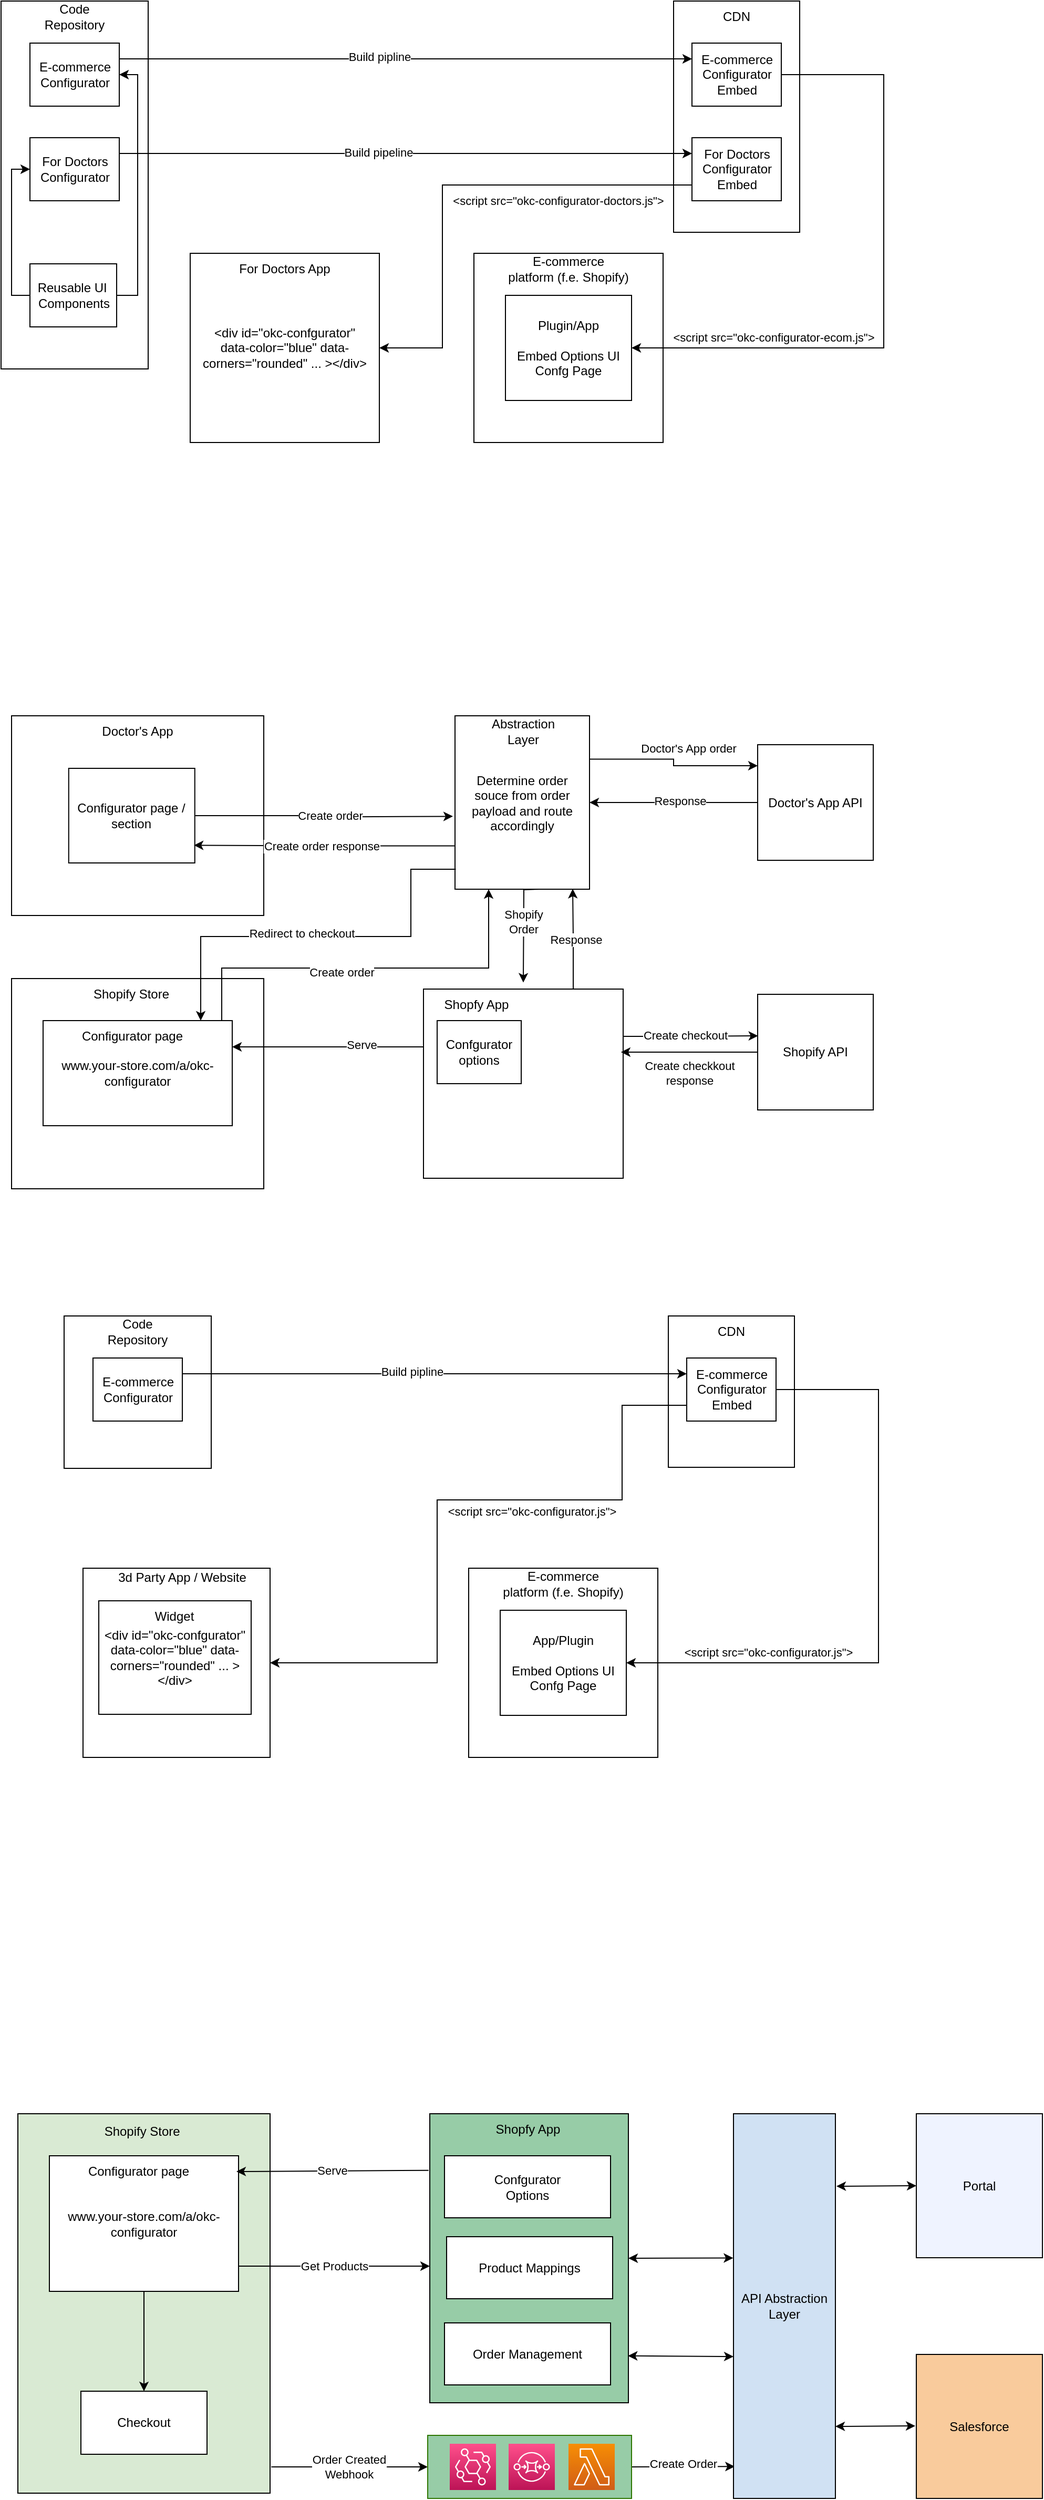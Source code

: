 <mxfile>
    <diagram id="AvKbdIqsQ4a2jeGNwHhI" name="Page-1">
        <mxGraphModel dx="1065" dy="674" grid="0" gridSize="10" guides="1" tooltips="1" connect="1" arrows="1" fold="1" page="0" pageScale="1" pageWidth="850" pageHeight="1100" math="0" shadow="0">
            <root>
                <mxCell id="0"/>
                <mxCell id="1" parent="0"/>
                <mxCell id="2" value="" style="rounded=0;whiteSpace=wrap;html=1;" parent="1" vertex="1">
                    <mxGeometry x="20" y="40" width="140" height="350" as="geometry"/>
                </mxCell>
                <mxCell id="3" value="Code Repository" style="text;html=1;strokeColor=none;fillColor=none;align=center;verticalAlign=middle;whiteSpace=wrap;rounded=0;" parent="1" vertex="1">
                    <mxGeometry x="60" y="40" width="60" height="30" as="geometry"/>
                </mxCell>
                <mxCell id="4" value="E-commerce&lt;br&gt;Configurator" style="rounded=0;whiteSpace=wrap;html=1;" parent="1" vertex="1">
                    <mxGeometry x="47.5" y="80" width="85" height="60" as="geometry"/>
                </mxCell>
                <mxCell id="5" value="For Doctors&lt;br&gt;Configurator" style="rounded=0;whiteSpace=wrap;html=1;" parent="1" vertex="1">
                    <mxGeometry x="47.5" y="170" width="85" height="60" as="geometry"/>
                </mxCell>
                <mxCell id="7" style="edgeStyle=orthogonalEdgeStyle;html=1;exitX=0;exitY=0.5;exitDx=0;exitDy=0;entryX=0;entryY=0.5;entryDx=0;entryDy=0;rounded=0;" parent="1" source="6" target="5" edge="1">
                    <mxGeometry relative="1" as="geometry">
                        <Array as="points">
                            <mxPoint x="30" y="320"/>
                            <mxPoint x="30" y="200"/>
                        </Array>
                    </mxGeometry>
                </mxCell>
                <mxCell id="8" style="edgeStyle=orthogonalEdgeStyle;rounded=0;html=1;entryX=1;entryY=0.5;entryDx=0;entryDy=0;" parent="1" source="6" target="4" edge="1">
                    <mxGeometry relative="1" as="geometry">
                        <Array as="points">
                            <mxPoint x="150" y="320"/>
                            <mxPoint x="150" y="110"/>
                        </Array>
                    </mxGeometry>
                </mxCell>
                <mxCell id="6" value="Reusable UI&amp;nbsp;&lt;br&gt;Components" style="rounded=0;whiteSpace=wrap;html=1;" parent="1" vertex="1">
                    <mxGeometry x="47.5" y="290" width="82.5" height="60" as="geometry"/>
                </mxCell>
                <mxCell id="9" value="" style="rounded=0;whiteSpace=wrap;html=1;" parent="1" vertex="1">
                    <mxGeometry x="660" y="40" width="120" height="220" as="geometry"/>
                </mxCell>
                <mxCell id="10" value="CDN" style="text;html=1;strokeColor=none;fillColor=none;align=center;verticalAlign=middle;whiteSpace=wrap;rounded=0;" parent="1" vertex="1">
                    <mxGeometry x="690" y="40" width="60" height="30" as="geometry"/>
                </mxCell>
                <mxCell id="11" value="E-commerce&lt;br&gt;Configurator&lt;br&gt;Embed" style="rounded=0;whiteSpace=wrap;html=1;" parent="1" vertex="1">
                    <mxGeometry x="677.5" y="80" width="85" height="60" as="geometry"/>
                </mxCell>
                <mxCell id="23" style="edgeStyle=orthogonalEdgeStyle;rounded=0;html=1;exitX=0;exitY=0.75;exitDx=0;exitDy=0;entryX=1;entryY=0.5;entryDx=0;entryDy=0;" parent="1" source="12" target="17" edge="1">
                    <mxGeometry relative="1" as="geometry">
                        <Array as="points">
                            <mxPoint x="440" y="215"/>
                            <mxPoint x="440" y="370"/>
                        </Array>
                    </mxGeometry>
                </mxCell>
                <mxCell id="24" value="&amp;lt;script src=&quot;okc-configurator-doctors.js&quot;&amp;gt;" style="edgeLabel;html=1;align=center;verticalAlign=middle;resizable=0;points=[];" parent="23" vertex="1" connectable="0">
                    <mxGeometry x="-0.105" y="4" relative="1" as="geometry">
                        <mxPoint x="75" y="11" as="offset"/>
                    </mxGeometry>
                </mxCell>
                <mxCell id="12" value="For Doctors&lt;br&gt;Configurator&lt;br&gt;Embed" style="rounded=0;whiteSpace=wrap;html=1;" parent="1" vertex="1">
                    <mxGeometry x="677.5" y="170" width="85" height="60" as="geometry"/>
                </mxCell>
                <mxCell id="13" style="edgeStyle=orthogonalEdgeStyle;rounded=0;html=1;exitX=1;exitY=0.25;exitDx=0;exitDy=0;entryX=0;entryY=0.25;entryDx=0;entryDy=0;" parent="1" source="4" target="11" edge="1">
                    <mxGeometry relative="1" as="geometry"/>
                </mxCell>
                <mxCell id="21" value="Build pipline" style="edgeLabel;html=1;align=center;verticalAlign=middle;resizable=0;points=[];" parent="13" vertex="1" connectable="0">
                    <mxGeometry x="-0.091" y="2" relative="1" as="geometry">
                        <mxPoint as="offset"/>
                    </mxGeometry>
                </mxCell>
                <mxCell id="14" style="edgeStyle=orthogonalEdgeStyle;rounded=0;html=1;exitX=1;exitY=0.25;exitDx=0;exitDy=0;entryX=0;entryY=0.25;entryDx=0;entryDy=0;" parent="1" source="5" target="12" edge="1">
                    <mxGeometry relative="1" as="geometry"/>
                </mxCell>
                <mxCell id="22" value="Build pipeline" style="edgeLabel;html=1;align=center;verticalAlign=middle;resizable=0;points=[];" parent="14" vertex="1" connectable="0">
                    <mxGeometry x="-0.096" y="-4" relative="1" as="geometry">
                        <mxPoint y="-5" as="offset"/>
                    </mxGeometry>
                </mxCell>
                <mxCell id="15" value="" style="rounded=0;whiteSpace=wrap;html=1;" parent="1" vertex="1">
                    <mxGeometry x="470" y="280" width="180" height="180" as="geometry"/>
                </mxCell>
                <mxCell id="16" value="E-commerce&lt;br&gt;platform (f.e. Shopify)" style="text;html=1;strokeColor=none;fillColor=none;align=center;verticalAlign=middle;whiteSpace=wrap;rounded=0;" parent="1" vertex="1">
                    <mxGeometry x="500" y="280" width="120" height="30" as="geometry"/>
                </mxCell>
                <mxCell id="17" value="&amp;lt;div id=&quot;okc-confgurator&quot;&lt;br&gt;data-color=&quot;blue&quot; data-corners=&quot;rounded&quot; ... &amp;gt;&amp;lt;/div&amp;gt;" style="rounded=0;whiteSpace=wrap;html=1;" parent="1" vertex="1">
                    <mxGeometry x="200" y="280" width="180" height="180" as="geometry"/>
                </mxCell>
                <mxCell id="18" value="For Doctors App" style="text;html=1;strokeColor=none;fillColor=none;align=center;verticalAlign=middle;whiteSpace=wrap;rounded=0;" parent="1" vertex="1">
                    <mxGeometry x="230" y="280" width="120" height="30" as="geometry"/>
                </mxCell>
                <mxCell id="19" value="Plugin/App&lt;br&gt;&lt;br&gt;Embed Options UI Confg Page" style="rounded=0;whiteSpace=wrap;html=1;" parent="1" vertex="1">
                    <mxGeometry x="500" y="320" width="120" height="100" as="geometry"/>
                </mxCell>
                <mxCell id="20" style="edgeStyle=orthogonalEdgeStyle;rounded=0;html=1;entryX=1;entryY=0.5;entryDx=0;entryDy=0;" parent="1" source="11" target="19" edge="1">
                    <mxGeometry relative="1" as="geometry">
                        <Array as="points">
                            <mxPoint x="860" y="110"/>
                            <mxPoint x="860" y="370"/>
                        </Array>
                    </mxGeometry>
                </mxCell>
                <mxCell id="25" value="&amp;lt;script src=&quot;okc-configurator-ecom.js&quot;&amp;gt;" style="edgeLabel;html=1;align=center;verticalAlign=middle;resizable=0;points=[];" parent="20" vertex="1" connectable="0">
                    <mxGeometry x="0.56" y="3" relative="1" as="geometry">
                        <mxPoint x="3" y="-13" as="offset"/>
                    </mxGeometry>
                </mxCell>
                <mxCell id="26" value="" style="rounded=0;whiteSpace=wrap;html=1;" parent="1" vertex="1">
                    <mxGeometry x="30" y="970" width="240" height="200" as="geometry"/>
                </mxCell>
                <mxCell id="27" value="Shopify Store" style="text;html=1;strokeColor=none;fillColor=none;align=center;verticalAlign=middle;whiteSpace=wrap;rounded=0;" parent="1" vertex="1">
                    <mxGeometry x="104.38" y="970" width="80" height="30" as="geometry"/>
                </mxCell>
                <mxCell id="28" value="www.your-store.com/a/okc-configurator" style="rounded=0;whiteSpace=wrap;html=1;" parent="1" vertex="1">
                    <mxGeometry x="60" y="1010" width="180" height="100" as="geometry"/>
                </mxCell>
                <mxCell id="57" style="edgeStyle=orthogonalEdgeStyle;rounded=0;html=1;exitX=1;exitY=0;exitDx=0;exitDy=0;entryX=0.25;entryY=1;entryDx=0;entryDy=0;startArrow=none;startFill=0;endArrow=classic;endFill=1;" parent="1" source="29" target="42" edge="1">
                    <mxGeometry relative="1" as="geometry">
                        <Array as="points">
                            <mxPoint x="230" y="1010"/>
                            <mxPoint x="230" y="960"/>
                            <mxPoint x="484" y="960"/>
                        </Array>
                    </mxGeometry>
                </mxCell>
                <mxCell id="58" value="Create order" style="edgeLabel;html=1;align=center;verticalAlign=middle;resizable=0;points=[];" parent="57" vertex="1" connectable="0">
                    <mxGeometry x="-0.07" y="-4" relative="1" as="geometry">
                        <mxPoint as="offset"/>
                    </mxGeometry>
                </mxCell>
                <mxCell id="29" value="Configurator page" style="text;html=1;strokeColor=none;fillColor=none;align=center;verticalAlign=middle;whiteSpace=wrap;rounded=0;" parent="1" vertex="1">
                    <mxGeometry x="81.57" y="1010" width="125.62" height="30" as="geometry"/>
                </mxCell>
                <mxCell id="34" style="edgeStyle=orthogonalEdgeStyle;rounded=0;html=1;exitX=0;exitY=0.25;exitDx=0;exitDy=0;entryX=1;entryY=0.25;entryDx=0;entryDy=0;" parent="1" source="31" target="28" edge="1">
                    <mxGeometry relative="1" as="geometry">
                        <Array as="points">
                            <mxPoint x="422" y="1035"/>
                        </Array>
                    </mxGeometry>
                </mxCell>
                <mxCell id="38" value="Serve" style="edgeLabel;html=1;align=center;verticalAlign=middle;resizable=0;points=[];" parent="34" vertex="1" connectable="0">
                    <mxGeometry x="-0.275" y="-2" relative="1" as="geometry">
                        <mxPoint as="offset"/>
                    </mxGeometry>
                </mxCell>
                <mxCell id="66" style="edgeStyle=orthogonalEdgeStyle;rounded=0;html=1;exitX=1;exitY=0.25;exitDx=0;exitDy=0;entryX=0.003;entryY=0.359;entryDx=0;entryDy=0;entryPerimeter=0;startArrow=none;startFill=0;endArrow=classic;endFill=1;" parent="1" source="31" target="65" edge="1">
                    <mxGeometry relative="1" as="geometry"/>
                </mxCell>
                <mxCell id="67" value="Create checkout" style="edgeLabel;html=1;align=center;verticalAlign=middle;resizable=0;points=[];" parent="66" vertex="1" connectable="0">
                    <mxGeometry x="-0.088" y="1" relative="1" as="geometry">
                        <mxPoint as="offset"/>
                    </mxGeometry>
                </mxCell>
                <mxCell id="69" style="edgeStyle=orthogonalEdgeStyle;rounded=0;html=1;exitX=0.75;exitY=0;exitDx=0;exitDy=0;entryX=0.875;entryY=0.998;entryDx=0;entryDy=0;entryPerimeter=0;startArrow=none;startFill=0;endArrow=classic;endFill=1;" parent="1" source="31" target="42" edge="1">
                    <mxGeometry relative="1" as="geometry"/>
                </mxCell>
                <mxCell id="70" value="Response" style="edgeLabel;html=1;align=center;verticalAlign=middle;resizable=0;points=[];" parent="69" vertex="1" connectable="0">
                    <mxGeometry x="-0.013" y="-2" relative="1" as="geometry">
                        <mxPoint x="2" y="2" as="offset"/>
                    </mxGeometry>
                </mxCell>
                <mxCell id="31" value="" style="rounded=0;whiteSpace=wrap;html=1;" parent="1" vertex="1">
                    <mxGeometry x="422" y="980" width="190" height="180" as="geometry"/>
                </mxCell>
                <mxCell id="33" value="Shopfy App" style="text;html=1;strokeColor=none;fillColor=none;align=center;verticalAlign=middle;whiteSpace=wrap;rounded=0;" parent="1" vertex="1">
                    <mxGeometry x="430" y="980" width="85" height="30" as="geometry"/>
                </mxCell>
                <mxCell id="35" value="Confgurator&lt;br&gt;options" style="rounded=0;whiteSpace=wrap;html=1;" parent="1" vertex="1">
                    <mxGeometry x="435" y="1010" width="80" height="60" as="geometry"/>
                </mxCell>
                <mxCell id="39" value="" style="rounded=0;whiteSpace=wrap;html=1;" parent="1" vertex="1">
                    <mxGeometry x="30" y="720" width="240" height="190" as="geometry"/>
                </mxCell>
                <mxCell id="40" value="Doctor's App" style="text;html=1;strokeColor=none;fillColor=none;align=center;verticalAlign=middle;whiteSpace=wrap;rounded=0;" parent="1" vertex="1">
                    <mxGeometry x="110" y="720" width="80" height="30" as="geometry"/>
                </mxCell>
                <mxCell id="59" style="edgeStyle=orthogonalEdgeStyle;rounded=0;html=1;exitX=1;exitY=0.5;exitDx=0;exitDy=0;startArrow=none;startFill=0;endArrow=classic;endFill=1;" parent="1" source="41" edge="1">
                    <mxGeometry relative="1" as="geometry">
                        <mxPoint x="450" y="815.667" as="targetPoint"/>
                    </mxGeometry>
                </mxCell>
                <mxCell id="60" value="Create order" style="edgeLabel;html=1;align=center;verticalAlign=middle;resizable=0;points=[];" parent="59" vertex="1" connectable="0">
                    <mxGeometry x="0.049" y="1" relative="1" as="geometry">
                        <mxPoint as="offset"/>
                    </mxGeometry>
                </mxCell>
                <mxCell id="41" value="Configurator page / section" style="rounded=0;whiteSpace=wrap;html=1;" parent="1" vertex="1">
                    <mxGeometry x="84.38" y="770" width="120" height="90" as="geometry"/>
                </mxCell>
                <mxCell id="48" style="edgeStyle=orthogonalEdgeStyle;rounded=0;html=1;entryX=0.421;entryY=-0.007;entryDx=0;entryDy=0;entryPerimeter=0;" parent="1" edge="1">
                    <mxGeometry relative="1" as="geometry">
                        <mxPoint x="532.067" y="885" as="sourcePoint"/>
                        <mxPoint x="516.99" y="973.81" as="targetPoint"/>
                    </mxGeometry>
                </mxCell>
                <mxCell id="49" value="Shopify &lt;br&gt;Order" style="edgeLabel;html=1;align=center;verticalAlign=middle;resizable=0;points=[];" parent="48" vertex="1" connectable="0">
                    <mxGeometry x="-0.124" y="-1" relative="1" as="geometry">
                        <mxPoint as="offset"/>
                    </mxGeometry>
                </mxCell>
                <mxCell id="55" style="edgeStyle=orthogonalEdgeStyle;rounded=0;html=1;exitX=0;exitY=0.75;exitDx=0;exitDy=0;entryX=0.993;entryY=0.813;entryDx=0;entryDy=0;entryPerimeter=0;startArrow=none;startFill=0;endArrow=classic;endFill=1;" parent="1" source="42" target="41" edge="1">
                    <mxGeometry relative="1" as="geometry"/>
                </mxCell>
                <mxCell id="56" value="Create order response" style="edgeLabel;html=1;align=center;verticalAlign=middle;resizable=0;points=[];" parent="55" vertex="1" connectable="0">
                    <mxGeometry x="0.025" y="1" relative="1" as="geometry">
                        <mxPoint as="offset"/>
                    </mxGeometry>
                </mxCell>
                <mxCell id="61" style="edgeStyle=orthogonalEdgeStyle;rounded=0;html=1;exitX=1;exitY=0.25;exitDx=0;exitDy=0;entryX=0;entryY=0.182;entryDx=0;entryDy=0;entryPerimeter=0;startArrow=none;startFill=0;endArrow=classic;endFill=1;" parent="1" source="42" target="47" edge="1">
                    <mxGeometry relative="1" as="geometry"/>
                </mxCell>
                <mxCell id="62" value="Doctor's App order" style="edgeLabel;html=1;align=center;verticalAlign=middle;resizable=0;points=[];" parent="61" vertex="1" connectable="0">
                    <mxGeometry x="-0.472" y="2" relative="1" as="geometry">
                        <mxPoint x="50" y="-9" as="offset"/>
                    </mxGeometry>
                </mxCell>
                <mxCell id="42" value="Determine order &lt;br&gt;souce from order payload and route accordingly" style="rounded=0;whiteSpace=wrap;html=1;" parent="1" vertex="1">
                    <mxGeometry x="452" y="720" width="128" height="165" as="geometry"/>
                </mxCell>
                <mxCell id="43" value="Abstraction Layer" style="text;html=1;strokeColor=none;fillColor=none;align=center;verticalAlign=middle;whiteSpace=wrap;rounded=0;" parent="1" vertex="1">
                    <mxGeometry x="487" y="720" width="60" height="30" as="geometry"/>
                </mxCell>
                <mxCell id="63" style="edgeStyle=orthogonalEdgeStyle;rounded=0;html=1;entryX=1;entryY=0.5;entryDx=0;entryDy=0;startArrow=none;startFill=0;endArrow=classic;endFill=1;" parent="1" source="47" target="42" edge="1">
                    <mxGeometry relative="1" as="geometry"/>
                </mxCell>
                <mxCell id="64" value="Response" style="edgeLabel;html=1;align=center;verticalAlign=middle;resizable=0;points=[];" parent="63" vertex="1" connectable="0">
                    <mxGeometry x="-0.072" y="-2" relative="1" as="geometry">
                        <mxPoint as="offset"/>
                    </mxGeometry>
                </mxCell>
                <mxCell id="47" value="Doctor's App API" style="rounded=0;whiteSpace=wrap;html=1;" parent="1" vertex="1">
                    <mxGeometry x="740" y="747.5" width="110" height="110" as="geometry"/>
                </mxCell>
                <mxCell id="68" value="Create checkkout&lt;br&gt;response" style="edgeStyle=orthogonalEdgeStyle;rounded=0;html=1;entryX=0.989;entryY=0.333;entryDx=0;entryDy=0;entryPerimeter=0;startArrow=none;startFill=0;endArrow=classic;endFill=1;" parent="1" source="65" target="31" edge="1">
                    <mxGeometry x="-0.001" y="20" relative="1" as="geometry">
                        <Array as="points">
                            <mxPoint x="675" y="1040"/>
                            <mxPoint x="675" y="1040"/>
                        </Array>
                        <mxPoint as="offset"/>
                    </mxGeometry>
                </mxCell>
                <mxCell id="65" value="Shopify API" style="rounded=0;whiteSpace=wrap;html=1;" parent="1" vertex="1">
                    <mxGeometry x="740" y="985" width="110" height="110" as="geometry"/>
                </mxCell>
                <mxCell id="71" style="edgeStyle=orthogonalEdgeStyle;rounded=0;html=1;entryX=0.006;entryY=0.885;entryDx=0;entryDy=0;entryPerimeter=0;startArrow=classic;startFill=1;endArrow=none;endFill=0;" parent="1" target="42" edge="1">
                    <mxGeometry relative="1" as="geometry">
                        <mxPoint x="210" y="1010" as="sourcePoint"/>
                        <Array as="points">
                            <mxPoint x="210" y="930"/>
                            <mxPoint x="410" y="930"/>
                            <mxPoint x="410" y="866"/>
                        </Array>
                    </mxGeometry>
                </mxCell>
                <mxCell id="72" value="Redirect to checkout" style="edgeLabel;html=1;align=center;verticalAlign=middle;resizable=0;points=[];" parent="71" vertex="1" connectable="0">
                    <mxGeometry x="-0.089" y="3" relative="1" as="geometry">
                        <mxPoint as="offset"/>
                    </mxGeometry>
                </mxCell>
                <mxCell id="74" value="" style="rounded=0;whiteSpace=wrap;html=1;" parent="1" vertex="1">
                    <mxGeometry x="80" y="1291" width="140" height="145" as="geometry"/>
                </mxCell>
                <mxCell id="75" value="Code Repository" style="text;html=1;strokeColor=none;fillColor=none;align=center;verticalAlign=middle;whiteSpace=wrap;rounded=0;" parent="1" vertex="1">
                    <mxGeometry x="120" y="1291" width="60" height="30" as="geometry"/>
                </mxCell>
                <mxCell id="76" value="E-commerce&lt;br&gt;Configurator" style="rounded=0;whiteSpace=wrap;html=1;" parent="1" vertex="1">
                    <mxGeometry x="107.5" y="1331" width="85" height="60" as="geometry"/>
                </mxCell>
                <mxCell id="81" value="" style="rounded=0;whiteSpace=wrap;html=1;" parent="1" vertex="1">
                    <mxGeometry x="655" y="1291" width="120" height="144" as="geometry"/>
                </mxCell>
                <mxCell id="82" value="CDN" style="text;html=1;strokeColor=none;fillColor=none;align=center;verticalAlign=middle;whiteSpace=wrap;rounded=0;" parent="1" vertex="1">
                    <mxGeometry x="685" y="1291" width="60" height="30" as="geometry"/>
                </mxCell>
                <mxCell id="83" value="E-commerce&lt;br&gt;Configurator&lt;br&gt;Embed" style="rounded=0;whiteSpace=wrap;html=1;" parent="1" vertex="1">
                    <mxGeometry x="672.5" y="1331" width="85" height="60" as="geometry"/>
                </mxCell>
                <mxCell id="84" style="edgeStyle=orthogonalEdgeStyle;rounded=0;html=1;exitX=0;exitY=0.75;exitDx=0;exitDy=0;entryX=1;entryY=0.5;entryDx=0;entryDy=0;" parent="1" source="83" target="93" edge="1">
                    <mxGeometry relative="1" as="geometry">
                        <Array as="points">
                            <mxPoint x="611" y="1376"/>
                            <mxPoint x="611" y="1466"/>
                            <mxPoint x="435" y="1466"/>
                            <mxPoint x="435" y="1621"/>
                        </Array>
                        <mxPoint x="672.5" y="1466" as="sourcePoint"/>
                    </mxGeometry>
                </mxCell>
                <mxCell id="85" value="&amp;lt;script src=&quot;okc-configurator.js&quot;&amp;gt;" style="edgeLabel;html=1;align=center;verticalAlign=middle;resizable=0;points=[];" parent="84" vertex="1" connectable="0">
                    <mxGeometry x="-0.105" y="4" relative="1" as="geometry">
                        <mxPoint x="49" y="7" as="offset"/>
                    </mxGeometry>
                </mxCell>
                <mxCell id="87" style="edgeStyle=orthogonalEdgeStyle;rounded=0;html=1;exitX=1;exitY=0.25;exitDx=0;exitDy=0;entryX=0;entryY=0.25;entryDx=0;entryDy=0;" parent="1" source="76" target="83" edge="1">
                    <mxGeometry relative="1" as="geometry"/>
                </mxCell>
                <mxCell id="88" value="Build pipline" style="edgeLabel;html=1;align=center;verticalAlign=middle;resizable=0;points=[];" parent="87" vertex="1" connectable="0">
                    <mxGeometry x="-0.091" y="2" relative="1" as="geometry">
                        <mxPoint as="offset"/>
                    </mxGeometry>
                </mxCell>
                <mxCell id="91" value="" style="rounded=0;whiteSpace=wrap;html=1;" parent="1" vertex="1">
                    <mxGeometry x="465" y="1531" width="180" height="180" as="geometry"/>
                </mxCell>
                <mxCell id="92" value="E-commerce&lt;br&gt;platform (f.e. Shopify)" style="text;html=1;strokeColor=none;fillColor=none;align=center;verticalAlign=middle;whiteSpace=wrap;rounded=0;" parent="1" vertex="1">
                    <mxGeometry x="495" y="1531" width="120" height="30" as="geometry"/>
                </mxCell>
                <mxCell id="93" value="" style="rounded=0;whiteSpace=wrap;html=1;" parent="1" vertex="1">
                    <mxGeometry x="98" y="1531" width="178" height="180" as="geometry"/>
                </mxCell>
                <mxCell id="94" value="3d Party App / Website" style="text;html=1;strokeColor=none;fillColor=none;align=center;verticalAlign=middle;whiteSpace=wrap;rounded=0;" parent="1" vertex="1">
                    <mxGeometry x="127.5" y="1525" width="128.5" height="30" as="geometry"/>
                </mxCell>
                <mxCell id="95" value="App/Plugin&lt;br&gt;&lt;br&gt;Embed Options UI Confg Page" style="rounded=0;whiteSpace=wrap;html=1;" parent="1" vertex="1">
                    <mxGeometry x="495" y="1571" width="120" height="100" as="geometry"/>
                </mxCell>
                <mxCell id="96" style="edgeStyle=orthogonalEdgeStyle;rounded=0;html=1;entryX=1;entryY=0.5;entryDx=0;entryDy=0;" parent="1" source="83" target="95" edge="1">
                    <mxGeometry relative="1" as="geometry">
                        <Array as="points">
                            <mxPoint x="855" y="1361"/>
                            <mxPoint x="855" y="1621"/>
                        </Array>
                    </mxGeometry>
                </mxCell>
                <mxCell id="97" value="&amp;lt;script src=&quot;okc-configurator.js&quot;&amp;gt;" style="edgeLabel;html=1;align=center;verticalAlign=middle;resizable=0;points=[];" parent="96" vertex="1" connectable="0">
                    <mxGeometry x="0.56" y="3" relative="1" as="geometry">
                        <mxPoint x="3" y="-13" as="offset"/>
                    </mxGeometry>
                </mxCell>
                <mxCell id="98" value="&lt;span&gt;&amp;lt;div id=&quot;okc-confgurator&quot;&lt;/span&gt;&lt;br&gt;&lt;span&gt;data-color=&quot;blue&quot; data-corners=&quot;rounded&quot; ... &amp;gt;&amp;lt;/div&amp;gt;&lt;/span&gt;" style="rounded=0;whiteSpace=wrap;html=1;" parent="1" vertex="1">
                    <mxGeometry x="113" y="1562" width="145" height="108" as="geometry"/>
                </mxCell>
                <mxCell id="99" value="Widget" style="text;html=1;strokeColor=none;fillColor=none;align=center;verticalAlign=middle;whiteSpace=wrap;rounded=0;" parent="1" vertex="1">
                    <mxGeometry x="155" y="1562" width="60" height="30" as="geometry"/>
                </mxCell>
                <mxCell id="100" value="" style="rounded=0;whiteSpace=wrap;html=1;fillColor=#d9ead3;strokeColor=#000000;" parent="1" vertex="1">
                    <mxGeometry x="36" y="2050" width="240" height="361" as="geometry"/>
                </mxCell>
                <mxCell id="101" value="Shopify Store&amp;nbsp;" style="text;html=1;strokeColor=none;fillColor=none;align=center;verticalAlign=middle;whiteSpace=wrap;rounded=0;" parent="1" vertex="1">
                    <mxGeometry x="116" y="2052" width="80" height="30" as="geometry"/>
                </mxCell>
                <mxCell id="102" value="www.your-store.com/a/okc-configurator" style="rounded=0;whiteSpace=wrap;html=1;" parent="1" vertex="1">
                    <mxGeometry x="66" y="2090" width="180" height="129" as="geometry"/>
                </mxCell>
                <mxCell id="105" value="Configurator page" style="text;html=1;strokeColor=none;fillColor=none;align=center;verticalAlign=middle;whiteSpace=wrap;rounded=0;" parent="1" vertex="1">
                    <mxGeometry x="87.57" y="2090" width="125.62" height="30" as="geometry"/>
                </mxCell>
                <mxCell id="146" value="Serve" style="edgeStyle=none;html=1;exitX=-0.006;exitY=0.196;exitDx=0;exitDy=0;entryX=-0.006;entryY=0.196;entryDx=0;entryDy=0;entryPerimeter=0;exitPerimeter=0;" parent="1" source="112" edge="1">
                    <mxGeometry relative="1" as="geometry">
                        <mxPoint x="430" y="2105" as="sourcePoint"/>
                        <mxPoint x="244" y="2105" as="targetPoint"/>
                    </mxGeometry>
                </mxCell>
                <mxCell id="162" style="edgeStyle=none;html=1;exitX=1;exitY=0.5;exitDx=0;exitDy=0;entryX=-0.003;entryY=0.375;entryDx=0;entryDy=0;entryPerimeter=0;startArrow=classic;startFill=1;" edge="1" parent="1" source="112" target="156">
                    <mxGeometry relative="1" as="geometry"/>
                </mxCell>
                <mxCell id="112" value="" style="rounded=0;whiteSpace=wrap;html=1;fillColor=#97CCA7;fontColor=#ffffff;strokeColor=#000000;" parent="1" vertex="1">
                    <mxGeometry x="428" y="2050" width="189" height="275" as="geometry"/>
                </mxCell>
                <mxCell id="113" value="Shopfy App" style="text;html=1;strokeColor=none;fillColor=none;align=center;verticalAlign=middle;whiteSpace=wrap;rounded=0;" parent="1" vertex="1">
                    <mxGeometry x="457.5" y="2050" width="127" height="30" as="geometry"/>
                </mxCell>
                <mxCell id="114" value="Confgurator&lt;br&gt;Options" style="rounded=0;whiteSpace=wrap;html=1;" parent="1" vertex="1">
                    <mxGeometry x="442" y="2090" width="158" height="59" as="geometry"/>
                </mxCell>
                <mxCell id="159" style="edgeStyle=none;html=1;exitX=0;exitY=0.5;exitDx=0;exitDy=0;startArrow=classic;startFill=1;endArrow=classic;endFill=1;" parent="1" source="141" edge="1">
                    <mxGeometry relative="1" as="geometry">
                        <mxPoint x="815" y="2119" as="targetPoint"/>
                    </mxGeometry>
                </mxCell>
                <mxCell id="141" value="Portal" style="rounded=0;whiteSpace=wrap;html=1;fillColor=#eff3ff;strokeColor=#000000;" parent="1" vertex="1">
                    <mxGeometry x="891" y="2050" width="120" height="137" as="geometry"/>
                </mxCell>
                <mxCell id="142" value="Checkout" style="rounded=0;whiteSpace=wrap;html=1;" parent="1" vertex="1">
                    <mxGeometry x="96" y="2314" width="120" height="60" as="geometry"/>
                </mxCell>
                <mxCell id="143" style="edgeStyle=none;html=1;exitX=0.5;exitY=1;exitDx=0;exitDy=0;entryX=0.5;entryY=0;entryDx=0;entryDy=0;" parent="1" source="102" target="142" edge="1">
                    <mxGeometry relative="1" as="geometry"/>
                </mxCell>
                <mxCell id="145" value="Product Mappings" style="rounded=0;whiteSpace=wrap;html=1;" parent="1" vertex="1">
                    <mxGeometry x="444" y="2167" width="158" height="59" as="geometry"/>
                </mxCell>
                <mxCell id="154" style="edgeStyle=none;html=1;startArrow=classic;startFill=1;endArrow=none;endFill=0;" parent="1" source="149" edge="1">
                    <mxGeometry relative="1" as="geometry">
                        <mxPoint x="277.183" y="2386" as="targetPoint"/>
                    </mxGeometry>
                </mxCell>
                <mxCell id="155" value="Order Created&lt;br&gt;Webhook" style="edgeLabel;html=1;align=center;verticalAlign=middle;resizable=0;points=[];" parent="154" vertex="1" connectable="0">
                    <mxGeometry x="0.005" relative="1" as="geometry">
                        <mxPoint as="offset"/>
                    </mxGeometry>
                </mxCell>
                <mxCell id="157" style="edgeStyle=none;html=1;exitX=1;exitY=0.5;exitDx=0;exitDy=0;entryX=0.012;entryY=0.917;entryDx=0;entryDy=0;entryPerimeter=0;startArrow=none;startFill=0;endArrow=classic;endFill=1;" parent="1" source="149" target="156" edge="1">
                    <mxGeometry relative="1" as="geometry"/>
                </mxCell>
                <mxCell id="158" value="Create Order" style="edgeLabel;html=1;align=center;verticalAlign=middle;resizable=0;points=[];" parent="157" vertex="1" connectable="0">
                    <mxGeometry x="-0.01" y="3" relative="1" as="geometry">
                        <mxPoint as="offset"/>
                    </mxGeometry>
                </mxCell>
                <mxCell id="149" value="" style="rounded=0;whiteSpace=wrap;html=1;fillColor=#97CCA7;fontColor=#ffffff;strokeColor=#2D7600;" parent="1" vertex="1">
                    <mxGeometry x="426" y="2356" width="194" height="60" as="geometry"/>
                </mxCell>
                <mxCell id="150" value="" style="sketch=0;points=[[0,0,0],[0.25,0,0],[0.5,0,0],[0.75,0,0],[1,0,0],[0,1,0],[0.25,1,0],[0.5,1,0],[0.75,1,0],[1,1,0],[0,0.25,0],[0,0.5,0],[0,0.75,0],[1,0.25,0],[1,0.5,0],[1,0.75,0]];outlineConnect=0;fontColor=#232F3E;gradientColor=#FF4F8B;gradientDirection=north;fillColor=#BC1356;strokeColor=#ffffff;dashed=0;verticalLabelPosition=bottom;verticalAlign=top;align=center;html=1;fontSize=12;fontStyle=0;aspect=fixed;shape=mxgraph.aws4.resourceIcon;resIcon=mxgraph.aws4.eventbridge;" parent="1" vertex="1">
                    <mxGeometry x="447" y="2364" width="44" height="44" as="geometry"/>
                </mxCell>
                <mxCell id="151" value="" style="sketch=0;points=[[0,0,0],[0.25,0,0],[0.5,0,0],[0.75,0,0],[1,0,0],[0,1,0],[0.25,1,0],[0.5,1,0],[0.75,1,0],[1,1,0],[0,0.25,0],[0,0.5,0],[0,0.75,0],[1,0.25,0],[1,0.5,0],[1,0.75,0]];outlineConnect=0;fontColor=#232F3E;gradientColor=#FF4F8B;gradientDirection=north;fillColor=#BC1356;strokeColor=#ffffff;dashed=0;verticalLabelPosition=bottom;verticalAlign=top;align=center;html=1;fontSize=12;fontStyle=0;aspect=fixed;shape=mxgraph.aws4.resourceIcon;resIcon=mxgraph.aws4.sqs;" parent="1" vertex="1">
                    <mxGeometry x="503" y="2364" width="44" height="44" as="geometry"/>
                </mxCell>
                <mxCell id="152" value="" style="sketch=0;points=[[0,0,0],[0.25,0,0],[0.5,0,0],[0.75,0,0],[1,0,0],[0,1,0],[0.25,1,0],[0.5,1,0],[0.75,1,0],[1,1,0],[0,0.25,0],[0,0.5,0],[0,0.75,0],[1,0.25,0],[1,0.5,0],[1,0.75,0]];outlineConnect=0;fontColor=#232F3E;gradientColor=#F78E04;gradientDirection=north;fillColor=#D05C17;strokeColor=#ffffff;dashed=0;verticalLabelPosition=bottom;verticalAlign=top;align=center;html=1;fontSize=12;fontStyle=0;shape=mxgraph.aws4.resourceIcon;resIcon=mxgraph.aws4.lambda;" parent="1" vertex="1">
                    <mxGeometry x="560" y="2364" width="44" height="44" as="geometry"/>
                </mxCell>
                <mxCell id="153" value="Order Management" style="rounded=0;whiteSpace=wrap;html=1;" parent="1" vertex="1">
                    <mxGeometry x="442" y="2249" width="158" height="59" as="geometry"/>
                </mxCell>
                <mxCell id="163" style="edgeStyle=none;html=1;exitX=0;exitY=0.5;exitDx=0;exitDy=0;entryX=0.998;entryY=0.663;entryDx=0;entryDy=0;entryPerimeter=0;startArrow=classic;startFill=1;" edge="1" parent="1">
                    <mxGeometry relative="1" as="geometry">
                        <mxPoint x="717" y="2281" as="sourcePoint"/>
                        <mxPoint x="616.622" y="2280.325" as="targetPoint"/>
                    </mxGeometry>
                </mxCell>
                <mxCell id="156" value="&lt;font color=&quot;#000000&quot;&gt;API Abstraction Layer&lt;/font&gt;" style="rounded=0;whiteSpace=wrap;html=1;fillColor=#d0e1f3;fontColor=#ffffff;strokeColor=#000000;" parent="1" vertex="1">
                    <mxGeometry x="717" y="2050" width="97" height="366" as="geometry"/>
                </mxCell>
                <mxCell id="161" value="Get Products" style="edgeStyle=none;html=1;exitX=-0.006;exitY=0.196;exitDx=0;exitDy=0;entryX=-0.006;entryY=0.196;entryDx=0;entryDy=0;entryPerimeter=0;exitPerimeter=0;" parent="1" edge="1">
                    <mxGeometry relative="1" as="geometry">
                        <mxPoint x="246" y="2195" as="sourcePoint"/>
                        <mxPoint x="428" y="2195" as="targetPoint"/>
                    </mxGeometry>
                </mxCell>
                <mxCell id="164" value="Salesforce" style="rounded=0;whiteSpace=wrap;html=1;fillColor=#f9cb9c;strokeColor=#000000;" vertex="1" parent="1">
                    <mxGeometry x="891" y="2279" width="120" height="137" as="geometry"/>
                </mxCell>
                <mxCell id="165" style="edgeStyle=none;html=1;exitX=0;exitY=0.5;exitDx=0;exitDy=0;startArrow=classic;startFill=1;endArrow=classic;endFill=1;" edge="1" parent="1">
                    <mxGeometry relative="1" as="geometry">
                        <mxPoint x="890" y="2347" as="sourcePoint"/>
                        <mxPoint x="814" y="2347.5" as="targetPoint"/>
                    </mxGeometry>
                </mxCell>
            </root>
        </mxGraphModel>
    </diagram>
</mxfile>